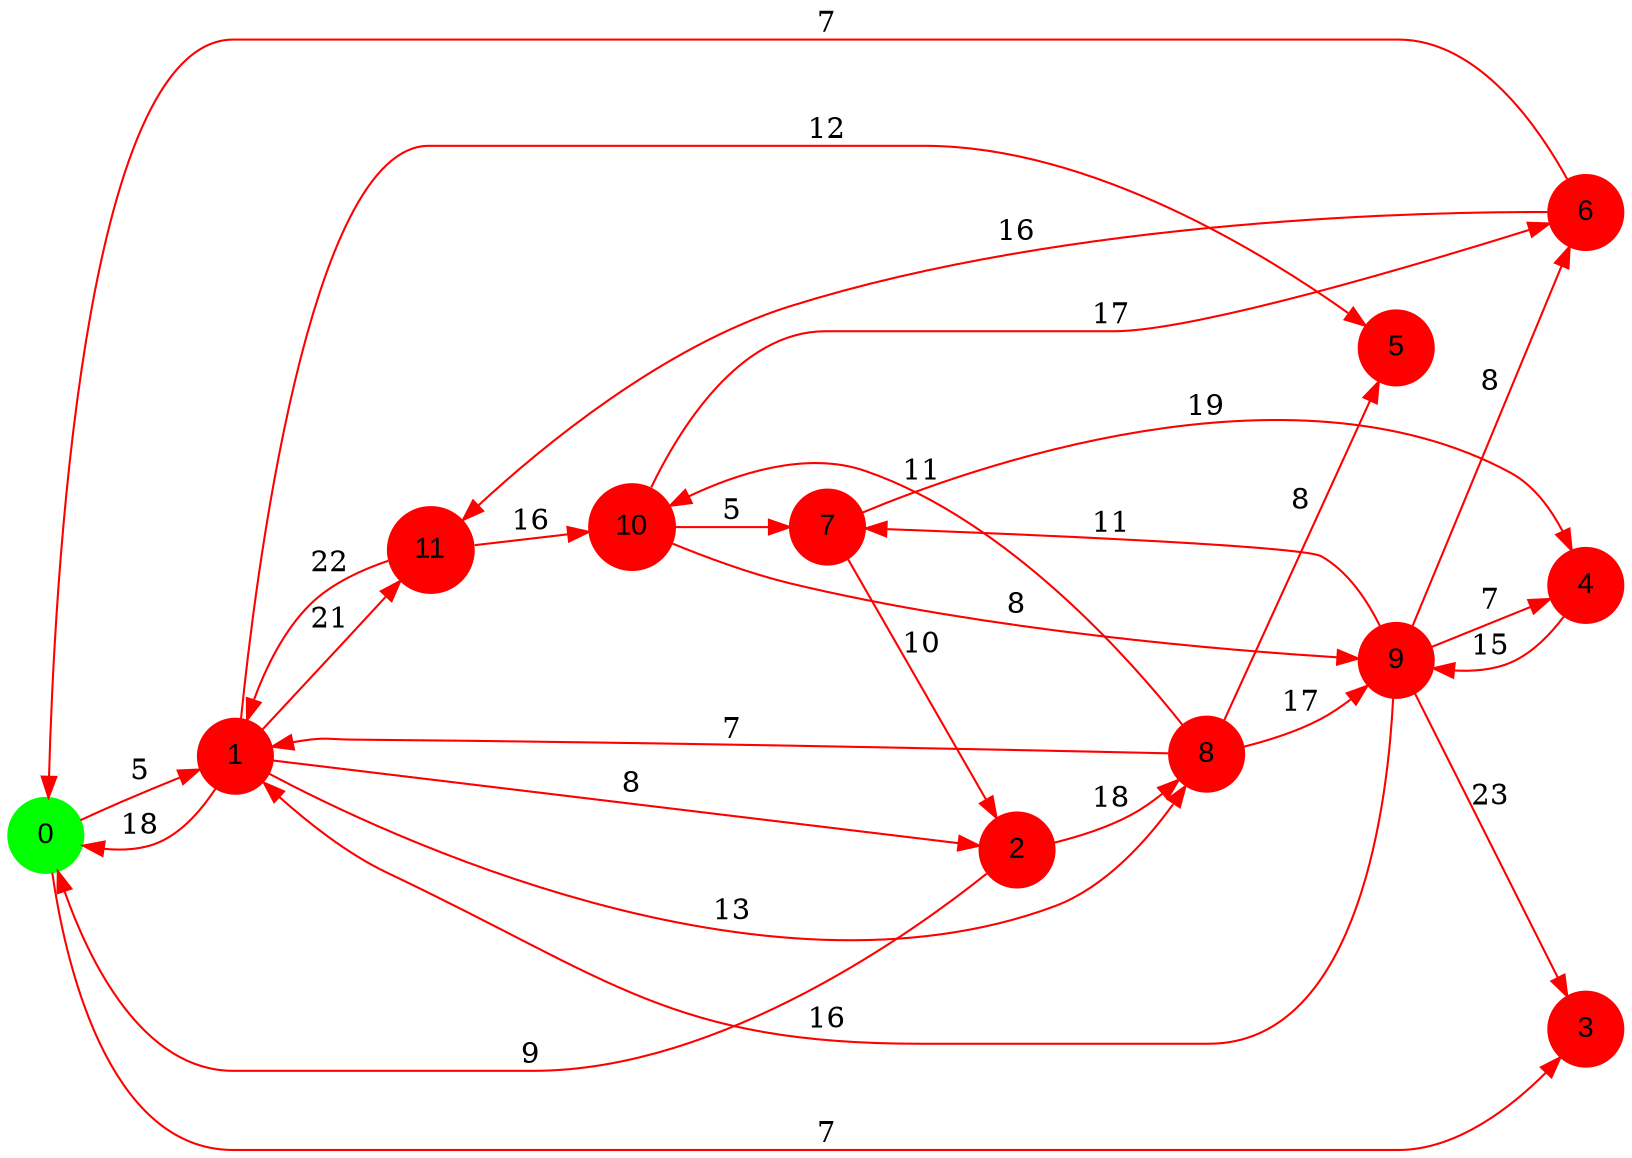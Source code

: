 digraph graphe {
rankdir = LR;
edge [color=red];
0 [fontname="Arial", shape = circle, color=green, style=filled];
1 [fontname="Arial", shape = circle, color=red, style=filled];
2 [fontname="Arial", shape = circle, color=red, style=filled];
3 [fontname="Arial", shape = circle, color=red, style=filled];
4 [fontname="Arial", shape = circle, color=red, style=filled];
5 [fontname="Arial", shape = circle, color=red, style=filled];
6 [fontname="Arial", shape = circle, color=red, style=filled];
7 [fontname="Arial", shape = circle, color=red, style=filled];
8 [fontname="Arial", shape = circle, color=red, style=filled];
9 [fontname="Arial", shape = circle, color=red, style=filled];
10 [fontname="Arial", shape = circle, color=red, style=filled];
11 [fontname="Arial", shape = circle, color=red, style=filled];
	0 -> 1 [label = "5"];
	0 -> 3 [label = "7"];
	1 -> 0 [label = "18"];
	1 -> 2 [label = "8"];
	1 -> 5 [label = "12"];
	1 -> 8 [label = "13"];
	1 -> 11 [label = "21"];
	2 -> 0 [label = "9"];
	2 -> 8 [label = "18"];
	4 -> 9 [label = "15"];
	6 -> 0 [label = "7"];
	6 -> 11 [label = "16"];
	7 -> 2 [label = "10"];
	7 -> 4 [label = "19"];
	8 -> 1 [label = "7"];
	8 -> 5 [label = "8"];
	8 -> 9 [label = "17"];
	8 -> 10 [label = "11"];
	9 -> 1 [label = "16"];
	9 -> 3 [label = "23"];
	9 -> 4 [label = "7"];
	9 -> 6 [label = "8"];
	9 -> 7 [label = "11"];
	10 -> 6 [label = "17"];
	10 -> 7 [label = "5"];
	10 -> 9 [label = "8"];
	11 -> 1 [label = "22"];
	11 -> 10 [label = "16"];
}